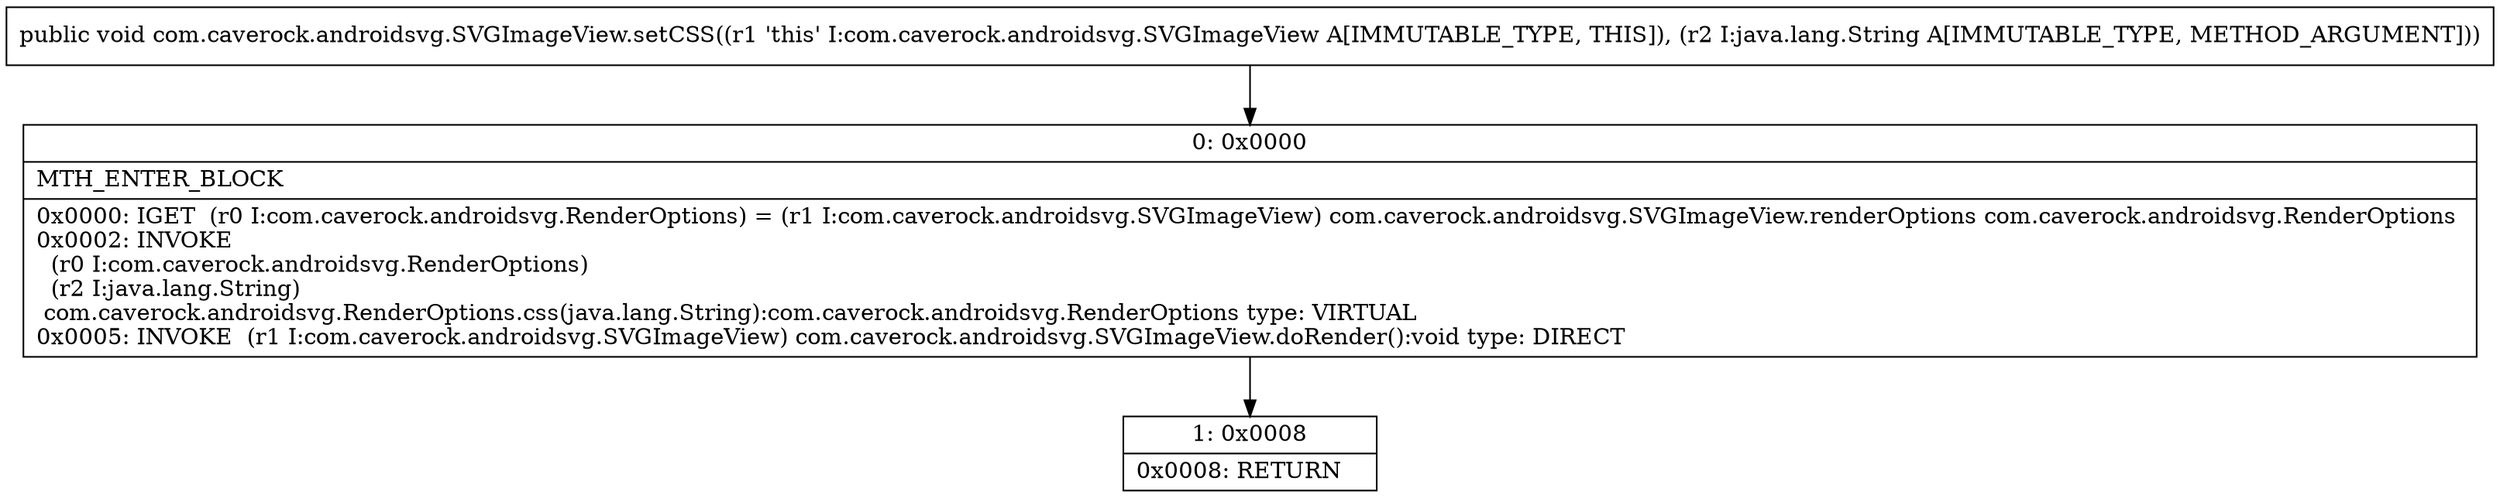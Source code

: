 digraph "CFG forcom.caverock.androidsvg.SVGImageView.setCSS(Ljava\/lang\/String;)V" {
Node_0 [shape=record,label="{0\:\ 0x0000|MTH_ENTER_BLOCK\l|0x0000: IGET  (r0 I:com.caverock.androidsvg.RenderOptions) = (r1 I:com.caverock.androidsvg.SVGImageView) com.caverock.androidsvg.SVGImageView.renderOptions com.caverock.androidsvg.RenderOptions \l0x0002: INVOKE  \l  (r0 I:com.caverock.androidsvg.RenderOptions)\l  (r2 I:java.lang.String)\l com.caverock.androidsvg.RenderOptions.css(java.lang.String):com.caverock.androidsvg.RenderOptions type: VIRTUAL \l0x0005: INVOKE  (r1 I:com.caverock.androidsvg.SVGImageView) com.caverock.androidsvg.SVGImageView.doRender():void type: DIRECT \l}"];
Node_1 [shape=record,label="{1\:\ 0x0008|0x0008: RETURN   \l}"];
MethodNode[shape=record,label="{public void com.caverock.androidsvg.SVGImageView.setCSS((r1 'this' I:com.caverock.androidsvg.SVGImageView A[IMMUTABLE_TYPE, THIS]), (r2 I:java.lang.String A[IMMUTABLE_TYPE, METHOD_ARGUMENT])) }"];
MethodNode -> Node_0;
Node_0 -> Node_1;
}

